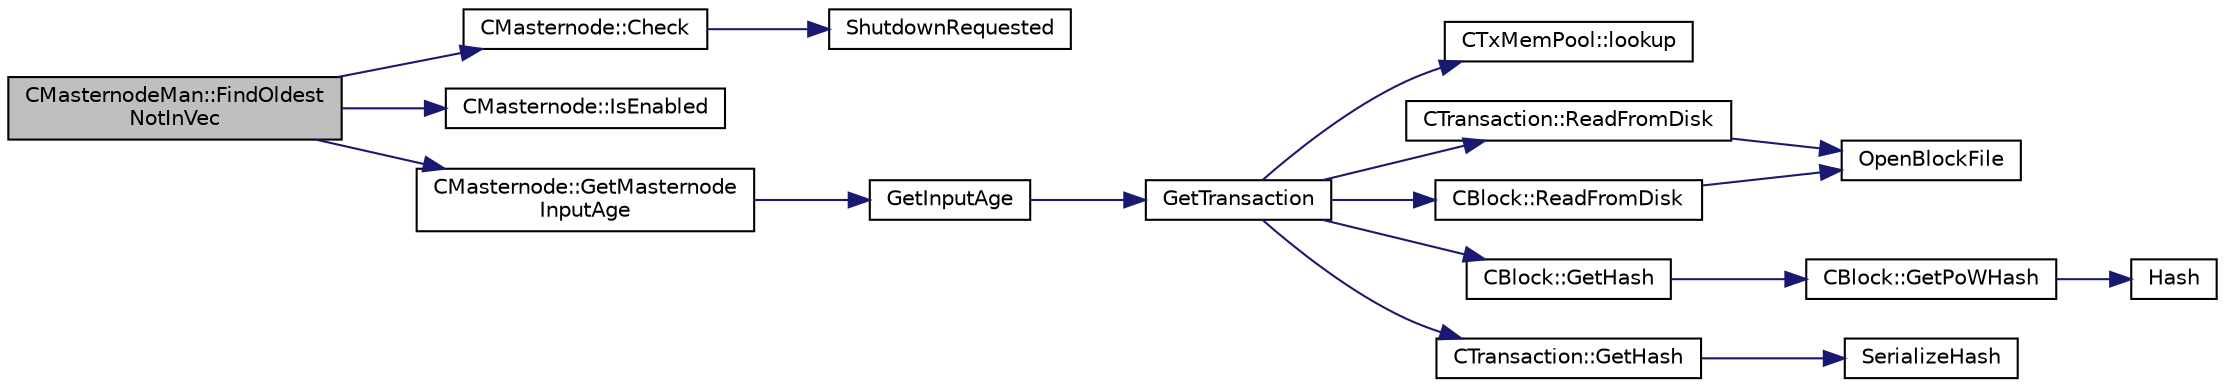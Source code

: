 digraph "CMasternodeMan::FindOldestNotInVec"
{
  edge [fontname="Helvetica",fontsize="10",labelfontname="Helvetica",labelfontsize="10"];
  node [fontname="Helvetica",fontsize="10",shape=record];
  rankdir="LR";
  Node72 [label="CMasternodeMan::FindOldest\lNotInVec",height=0.2,width=0.4,color="black", fillcolor="grey75", style="filled", fontcolor="black"];
  Node72 -> Node73 [color="midnightblue",fontsize="10",style="solid",fontname="Helvetica"];
  Node73 [label="CMasternode::Check",height=0.2,width=0.4,color="black", fillcolor="white", style="filled",URL="$class_c_masternode.html#a6c5f883b797298678c1cf814faab09a5"];
  Node73 -> Node74 [color="midnightblue",fontsize="10",style="solid",fontname="Helvetica"];
  Node74 [label="ShutdownRequested",height=0.2,width=0.4,color="black", fillcolor="white", style="filled",URL="$init_8cpp.html#a6f201ca9fe6b594f1985c12b4482ea5a"];
  Node72 -> Node75 [color="midnightblue",fontsize="10",style="solid",fontname="Helvetica"];
  Node75 [label="CMasternode::IsEnabled",height=0.2,width=0.4,color="black", fillcolor="white", style="filled",URL="$class_c_masternode.html#a08782379f6ba10e9087b39f0cef19bce"];
  Node72 -> Node76 [color="midnightblue",fontsize="10",style="solid",fontname="Helvetica"];
  Node76 [label="CMasternode::GetMasternode\lInputAge",height=0.2,width=0.4,color="black", fillcolor="white", style="filled",URL="$class_c_masternode.html#abc43d7a984d888b6dbc59a667a2fbc17"];
  Node76 -> Node77 [color="midnightblue",fontsize="10",style="solid",fontname="Helvetica"];
  Node77 [label="GetInputAge",height=0.2,width=0.4,color="black", fillcolor="white", style="filled",URL="$main_8cpp.html#ae137d76bbcaf8d65fab905889b504e26"];
  Node77 -> Node78 [color="midnightblue",fontsize="10",style="solid",fontname="Helvetica"];
  Node78 [label="GetTransaction",height=0.2,width=0.4,color="black", fillcolor="white", style="filled",URL="$main_8cpp.html#a7d2a4633e4e0e8e4cb9c881d45a496b5"];
  Node78 -> Node79 [color="midnightblue",fontsize="10",style="solid",fontname="Helvetica"];
  Node79 [label="CTxMemPool::lookup",height=0.2,width=0.4,color="black", fillcolor="white", style="filled",URL="$class_c_tx_mem_pool.html#ad6d9966cdeb4b6586f7186e709b4e77e"];
  Node78 -> Node80 [color="midnightblue",fontsize="10",style="solid",fontname="Helvetica"];
  Node80 [label="CTransaction::ReadFromDisk",height=0.2,width=0.4,color="black", fillcolor="white", style="filled",URL="$class_c_transaction.html#ad9d526afecbd816c385343f60c5352fd"];
  Node80 -> Node81 [color="midnightblue",fontsize="10",style="solid",fontname="Helvetica"];
  Node81 [label="OpenBlockFile",height=0.2,width=0.4,color="black", fillcolor="white", style="filled",URL="$main_8h.html#acaa494f20aefb99c5f5f9022a97d0040"];
  Node78 -> Node82 [color="midnightblue",fontsize="10",style="solid",fontname="Helvetica"];
  Node82 [label="CBlock::ReadFromDisk",height=0.2,width=0.4,color="black", fillcolor="white", style="filled",URL="$class_c_block.html#a77a1b1e9902e1e557d762f5a5f325cd8"];
  Node82 -> Node81 [color="midnightblue",fontsize="10",style="solid",fontname="Helvetica"];
  Node78 -> Node83 [color="midnightblue",fontsize="10",style="solid",fontname="Helvetica"];
  Node83 [label="CBlock::GetHash",height=0.2,width=0.4,color="black", fillcolor="white", style="filled",URL="$class_c_block.html#a681acf1fa72ec2ed6c83ea5afc14e0f3"];
  Node83 -> Node84 [color="midnightblue",fontsize="10",style="solid",fontname="Helvetica"];
  Node84 [label="CBlock::GetPoWHash",height=0.2,width=0.4,color="black", fillcolor="white", style="filled",URL="$class_c_block.html#af203beb528a62ec30b0453cf5d860044"];
  Node84 -> Node85 [color="midnightblue",fontsize="10",style="solid",fontname="Helvetica"];
  Node85 [label="Hash",height=0.2,width=0.4,color="black", fillcolor="white", style="filled",URL="$hash_8h.html#ab3f6c437460137530d86e09c2c102e99"];
  Node78 -> Node86 [color="midnightblue",fontsize="10",style="solid",fontname="Helvetica"];
  Node86 [label="CTransaction::GetHash",height=0.2,width=0.4,color="black", fillcolor="white", style="filled",URL="$class_c_transaction.html#a0b46d80e82ca324e82c2ce3fc1492bfa"];
  Node86 -> Node87 [color="midnightblue",fontsize="10",style="solid",fontname="Helvetica"];
  Node87 [label="SerializeHash",height=0.2,width=0.4,color="black", fillcolor="white", style="filled",URL="$hash_8h.html#a6de694e43f17c62025c6883965b65e63"];
}
